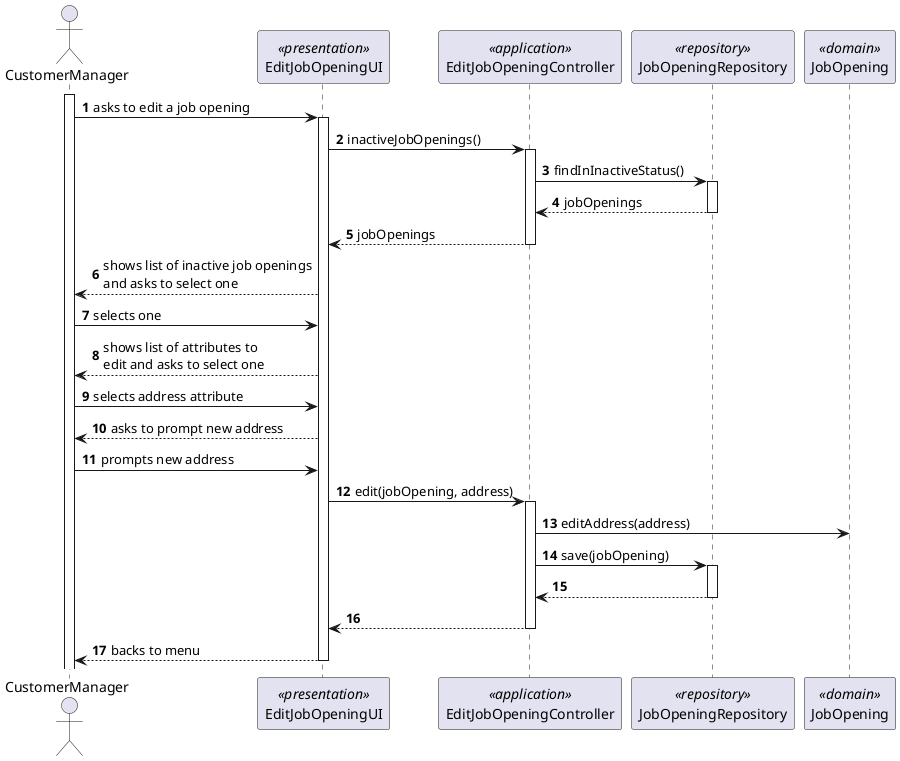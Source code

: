 @startuml
'https://plantuml.com/sequence-diagram

autonumber

actor CustomerManager
participant EditJobOpeningUI <<presentation>>
participant EditJobOpeningController <<application>>
participant JobOpeningRepository <<repository>>
participant JobOpening <<domain>>

activate CustomerManager
CustomerManager -> EditJobOpeningUI : asks to edit a job opening
activate EditJobOpeningUI
EditJobOpeningUI -> EditJobOpeningController : inactiveJobOpenings()
activate EditJobOpeningController
EditJobOpeningController -> JobOpeningRepository : findInInactiveStatus()
activate JobOpeningRepository
JobOpeningRepository --> EditJobOpeningController : jobOpenings
deactivate JobOpeningRepository
EditJobOpeningController --> EditJobOpeningUI : jobOpenings
deactivate EditJobOpeningController
EditJobOpeningUI --> CustomerManager : shows list of inactive job openings\nand asks to select one
CustomerManager -> EditJobOpeningUI : selects one
EditJobOpeningUI --> CustomerManager : shows list of attributes to\nedit and asks to select one
CustomerManager -> EditJobOpeningUI : selects address attribute
EditJobOpeningUI --> CustomerManager : asks to prompt new address
CustomerManager -> EditJobOpeningUI : prompts new address
EditJobOpeningUI -> EditJobOpeningController : edit(jobOpening, address)
activate EditJobOpeningController
EditJobOpeningController -> JobOpening : editAddress(address)
EditJobOpeningController -> JobOpeningRepository : save(jobOpening)
activate JobOpeningRepository
JobOpeningRepository --> EditJobOpeningController :
deactivate JobOpeningRepository
EditJobOpeningController --> EditJobOpeningUI :
deactivate EditJobOpeningController
EditJobOpeningUI --> CustomerManager : backs to menu
deactivate EditJobOpeningUI
@enduml